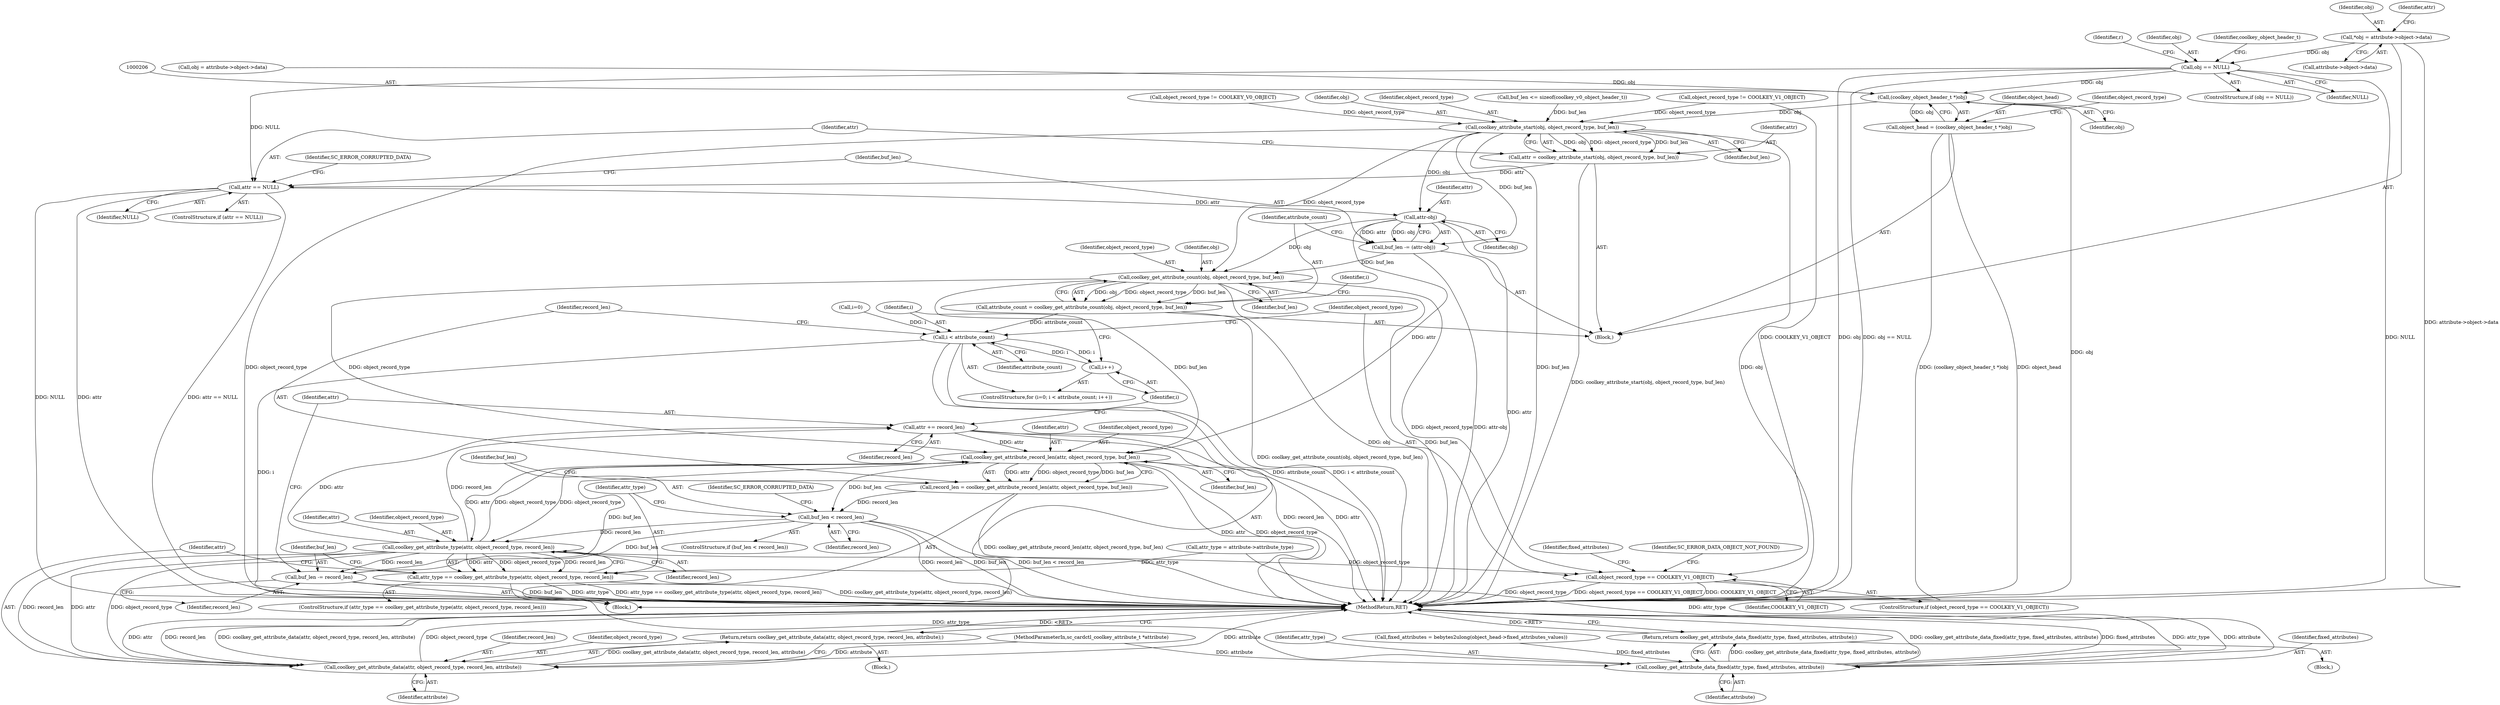 digraph "1_OpenSC_8fe377e93b4b56060e5bbfb6f3142ceaeca744fa_4@pointer" {
"1000123" [label="(Call,*obj = attribute->object->data)"];
"1000161" [label="(Call,obj == NULL)"];
"1000205" [label="(Call,(coolkey_object_header_t *)obj)"];
"1000203" [label="(Call,object_head = (coolkey_object_header_t *)obj)"];
"1000226" [label="(Call,coolkey_attribute_start(obj, object_record_type, buf_len))"];
"1000224" [label="(Call,attr = coolkey_attribute_start(obj, object_record_type, buf_len))"];
"1000231" [label="(Call,attr == NULL)"];
"1000239" [label="(Call,attr-obj)"];
"1000237" [label="(Call,buf_len -= (attr-obj))"];
"1000244" [label="(Call,coolkey_get_attribute_count(obj, object_record_type, buf_len))"];
"1000242" [label="(Call,attribute_count = coolkey_get_attribute_count(obj, object_record_type, buf_len))"];
"1000252" [label="(Call,i < attribute_count)"];
"1000255" [label="(Call,i++)"];
"1000261" [label="(Call,coolkey_get_attribute_record_len(attr, object_record_type, buf_len))"];
"1000259" [label="(Call,record_len = coolkey_get_attribute_record_len(attr, object_record_type, buf_len))"];
"1000266" [label="(Call,buf_len < record_len)"];
"1000275" [label="(Call,coolkey_get_attribute_type(attr, object_record_type, record_len))"];
"1000273" [label="(Call,attr_type == coolkey_get_attribute_type(attr, object_record_type, record_len))"];
"1000305" [label="(Call,coolkey_get_attribute_data_fixed(attr_type, fixed_attributes, attribute))"];
"1000304" [label="(Return,return coolkey_get_attribute_data_fixed(attr_type, fixed_attributes, attribute);)"];
"1000281" [label="(Call,coolkey_get_attribute_data(attr, object_record_type, record_len, attribute))"];
"1000280" [label="(Return,return coolkey_get_attribute_data(attr, object_record_type, record_len, attribute);)"];
"1000286" [label="(Call,buf_len -= record_len)"];
"1000289" [label="(Call,attr += record_len)"];
"1000293" [label="(Call,object_record_type == COOLKEY_V1_OBJECT)"];
"1000205" [label="(Call,(coolkey_object_header_t *)obj)"];
"1000287" [label="(Identifier,buf_len)"];
"1000227" [label="(Identifier,obj)"];
"1000294" [label="(Identifier,object_record_type)"];
"1000293" [label="(Call,object_record_type == COOLKEY_V1_OBJECT)"];
"1000218" [label="(Call,object_record_type != COOLKEY_V0_OBJECT)"];
"1000307" [label="(Identifier,fixed_attributes)"];
"1000259" [label="(Call,record_len = coolkey_get_attribute_record_len(attr, object_record_type, buf_len))"];
"1000284" [label="(Identifier,record_len)"];
"1000240" [label="(Identifier,attr)"];
"1000161" [label="(Call,obj == NULL)"];
"1000276" [label="(Identifier,attr)"];
"1000305" [label="(Call,coolkey_get_attribute_data_fixed(attr_type, fixed_attributes, attribute))"];
"1000281" [label="(Call,coolkey_get_attribute_data(attr, object_record_type, record_len, attribute))"];
"1000204" [label="(Identifier,object_head)"];
"1000272" [label="(ControlStructure,if (attr_type == coolkey_get_attribute_type(attr, object_record_type, record_len)))"];
"1000295" [label="(Identifier,COOLKEY_V1_OBJECT)"];
"1000248" [label="(ControlStructure,for (i=0; i < attribute_count; i++))"];
"1000290" [label="(Identifier,attr)"];
"1000207" [label="(Identifier,obj)"];
"1000291" [label="(Identifier,record_len)"];
"1000114" [label="(Block,)"];
"1000273" [label="(Call,attr_type == coolkey_get_attribute_type(attr, object_record_type, record_len))"];
"1000124" [label="(Identifier,obj)"];
"1000167" [label="(Identifier,r)"];
"1000254" [label="(Identifier,attribute_count)"];
"1000182" [label="(Call,obj = attribute->object->data)"];
"1000203" [label="(Call,object_head = (coolkey_object_header_t *)obj)"];
"1000253" [label="(Identifier,i)"];
"1000236" [label="(Identifier,SC_ERROR_CORRUPTED_DATA)"];
"1000296" [label="(Block,)"];
"1000113" [label="(MethodParameterIn,sc_cardctl_coolkey_attribute_t *attribute)"];
"1000225" [label="(Identifier,attr)"];
"1000162" [label="(Identifier,obj)"];
"1000299" [label="(Identifier,fixed_attributes)"];
"1000267" [label="(Identifier,buf_len)"];
"1000285" [label="(Identifier,attribute)"];
"1000288" [label="(Identifier,record_len)"];
"1000250" [label="(Identifier,i)"];
"1000160" [label="(ControlStructure,if (obj == NULL))"];
"1000232" [label="(Identifier,attr)"];
"1000238" [label="(Identifier,buf_len)"];
"1000255" [label="(Call,i++)"];
"1000268" [label="(Identifier,record_len)"];
"1000306" [label="(Identifier,attr_type)"];
"1000274" [label="(Identifier,attr_type)"];
"1000280" [label="(Return,return coolkey_get_attribute_data(attr, object_record_type, record_len, attribute);)"];
"1000249" [label="(Call,i=0)"];
"1000298" [label="(Call,fixed_attributes = bebytes2ulong(object_head->fixed_attributes_values))"];
"1000226" [label="(Call,coolkey_attribute_start(obj, object_record_type, buf_len))"];
"1000233" [label="(Identifier,NULL)"];
"1000237" [label="(Call,buf_len -= (attr-obj))"];
"1000277" [label="(Identifier,object_record_type)"];
"1000192" [label="(Identifier,coolkey_object_header_t)"];
"1000241" [label="(Identifier,obj)"];
"1000257" [label="(Block,)"];
"1000209" [label="(Identifier,object_record_type)"];
"1000252" [label="(Call,i < attribute_count)"];
"1000265" [label="(ControlStructure,if (buf_len < record_len))"];
"1000262" [label="(Identifier,attr)"];
"1000244" [label="(Call,coolkey_get_attribute_count(obj, object_record_type, buf_len))"];
"1000125" [label="(Call,attribute->object->data)"];
"1000243" [label="(Identifier,attribute_count)"];
"1000215" [label="(Call,object_record_type != COOLKEY_V1_OBJECT)"];
"1000231" [label="(Call,attr == NULL)"];
"1000286" [label="(Call,buf_len -= record_len)"];
"1000230" [label="(ControlStructure,if (attr == NULL))"];
"1000279" [label="(Block,)"];
"1000282" [label="(Identifier,attr)"];
"1000260" [label="(Identifier,record_len)"];
"1000228" [label="(Identifier,object_record_type)"];
"1000246" [label="(Identifier,object_record_type)"];
"1000245" [label="(Identifier,obj)"];
"1000261" [label="(Call,coolkey_get_attribute_record_len(attr, object_record_type, buf_len))"];
"1000275" [label="(Call,coolkey_get_attribute_type(attr, object_record_type, record_len))"];
"1000163" [label="(Identifier,NULL)"];
"1000229" [label="(Identifier,buf_len)"];
"1000256" [label="(Identifier,i)"];
"1000196" [label="(Call,buf_len <= sizeof(coolkey_v0_object_header_t))"];
"1000278" [label="(Identifier,record_len)"];
"1000117" [label="(Call,attr_type = attribute->attribute_type)"];
"1000224" [label="(Call,attr = coolkey_attribute_start(obj, object_record_type, buf_len))"];
"1000271" [label="(Identifier,SC_ERROR_CORRUPTED_DATA)"];
"1000311" [label="(MethodReturn,RET)"];
"1000239" [label="(Call,attr-obj)"];
"1000308" [label="(Identifier,attribute)"];
"1000242" [label="(Call,attribute_count = coolkey_get_attribute_count(obj, object_record_type, buf_len))"];
"1000289" [label="(Call,attr += record_len)"];
"1000264" [label="(Identifier,buf_len)"];
"1000132" [label="(Identifier,attr)"];
"1000292" [label="(ControlStructure,if (object_record_type == COOLKEY_V1_OBJECT))"];
"1000310" [label="(Identifier,SC_ERROR_DATA_OBJECT_NOT_FOUND)"];
"1000304" [label="(Return,return coolkey_get_attribute_data_fixed(attr_type, fixed_attributes, attribute);)"];
"1000247" [label="(Identifier,buf_len)"];
"1000266" [label="(Call,buf_len < record_len)"];
"1000283" [label="(Identifier,object_record_type)"];
"1000123" [label="(Call,*obj = attribute->object->data)"];
"1000263" [label="(Identifier,object_record_type)"];
"1000123" -> "1000114"  [label="AST: "];
"1000123" -> "1000125"  [label="CFG: "];
"1000124" -> "1000123"  [label="AST: "];
"1000125" -> "1000123"  [label="AST: "];
"1000132" -> "1000123"  [label="CFG: "];
"1000123" -> "1000311"  [label="DDG: attribute->object->data"];
"1000123" -> "1000161"  [label="DDG: obj"];
"1000161" -> "1000160"  [label="AST: "];
"1000161" -> "1000163"  [label="CFG: "];
"1000162" -> "1000161"  [label="AST: "];
"1000163" -> "1000161"  [label="AST: "];
"1000167" -> "1000161"  [label="CFG: "];
"1000192" -> "1000161"  [label="CFG: "];
"1000161" -> "1000311"  [label="DDG: NULL"];
"1000161" -> "1000311"  [label="DDG: obj"];
"1000161" -> "1000311"  [label="DDG: obj == NULL"];
"1000161" -> "1000205"  [label="DDG: obj"];
"1000161" -> "1000231"  [label="DDG: NULL"];
"1000205" -> "1000203"  [label="AST: "];
"1000205" -> "1000207"  [label="CFG: "];
"1000206" -> "1000205"  [label="AST: "];
"1000207" -> "1000205"  [label="AST: "];
"1000203" -> "1000205"  [label="CFG: "];
"1000205" -> "1000311"  [label="DDG: obj"];
"1000205" -> "1000203"  [label="DDG: obj"];
"1000182" -> "1000205"  [label="DDG: obj"];
"1000205" -> "1000226"  [label="DDG: obj"];
"1000203" -> "1000114"  [label="AST: "];
"1000204" -> "1000203"  [label="AST: "];
"1000209" -> "1000203"  [label="CFG: "];
"1000203" -> "1000311"  [label="DDG: (coolkey_object_header_t *)obj"];
"1000203" -> "1000311"  [label="DDG: object_head"];
"1000226" -> "1000224"  [label="AST: "];
"1000226" -> "1000229"  [label="CFG: "];
"1000227" -> "1000226"  [label="AST: "];
"1000228" -> "1000226"  [label="AST: "];
"1000229" -> "1000226"  [label="AST: "];
"1000224" -> "1000226"  [label="CFG: "];
"1000226" -> "1000311"  [label="DDG: obj"];
"1000226" -> "1000311"  [label="DDG: object_record_type"];
"1000226" -> "1000311"  [label="DDG: buf_len"];
"1000226" -> "1000224"  [label="DDG: obj"];
"1000226" -> "1000224"  [label="DDG: object_record_type"];
"1000226" -> "1000224"  [label="DDG: buf_len"];
"1000215" -> "1000226"  [label="DDG: object_record_type"];
"1000218" -> "1000226"  [label="DDG: object_record_type"];
"1000196" -> "1000226"  [label="DDG: buf_len"];
"1000226" -> "1000237"  [label="DDG: buf_len"];
"1000226" -> "1000239"  [label="DDG: obj"];
"1000226" -> "1000244"  [label="DDG: object_record_type"];
"1000224" -> "1000114"  [label="AST: "];
"1000225" -> "1000224"  [label="AST: "];
"1000232" -> "1000224"  [label="CFG: "];
"1000224" -> "1000311"  [label="DDG: coolkey_attribute_start(obj, object_record_type, buf_len)"];
"1000224" -> "1000231"  [label="DDG: attr"];
"1000231" -> "1000230"  [label="AST: "];
"1000231" -> "1000233"  [label="CFG: "];
"1000232" -> "1000231"  [label="AST: "];
"1000233" -> "1000231"  [label="AST: "];
"1000236" -> "1000231"  [label="CFG: "];
"1000238" -> "1000231"  [label="CFG: "];
"1000231" -> "1000311"  [label="DDG: NULL"];
"1000231" -> "1000311"  [label="DDG: attr == NULL"];
"1000231" -> "1000311"  [label="DDG: attr"];
"1000231" -> "1000239"  [label="DDG: attr"];
"1000239" -> "1000237"  [label="AST: "];
"1000239" -> "1000241"  [label="CFG: "];
"1000240" -> "1000239"  [label="AST: "];
"1000241" -> "1000239"  [label="AST: "];
"1000237" -> "1000239"  [label="CFG: "];
"1000239" -> "1000311"  [label="DDG: attr"];
"1000239" -> "1000237"  [label="DDG: attr"];
"1000239" -> "1000237"  [label="DDG: obj"];
"1000239" -> "1000244"  [label="DDG: obj"];
"1000239" -> "1000261"  [label="DDG: attr"];
"1000237" -> "1000114"  [label="AST: "];
"1000238" -> "1000237"  [label="AST: "];
"1000243" -> "1000237"  [label="CFG: "];
"1000237" -> "1000311"  [label="DDG: attr-obj"];
"1000237" -> "1000244"  [label="DDG: buf_len"];
"1000244" -> "1000242"  [label="AST: "];
"1000244" -> "1000247"  [label="CFG: "];
"1000245" -> "1000244"  [label="AST: "];
"1000246" -> "1000244"  [label="AST: "];
"1000247" -> "1000244"  [label="AST: "];
"1000242" -> "1000244"  [label="CFG: "];
"1000244" -> "1000311"  [label="DDG: obj"];
"1000244" -> "1000311"  [label="DDG: buf_len"];
"1000244" -> "1000242"  [label="DDG: obj"];
"1000244" -> "1000242"  [label="DDG: object_record_type"];
"1000244" -> "1000242"  [label="DDG: buf_len"];
"1000244" -> "1000261"  [label="DDG: object_record_type"];
"1000244" -> "1000261"  [label="DDG: buf_len"];
"1000244" -> "1000293"  [label="DDG: object_record_type"];
"1000242" -> "1000114"  [label="AST: "];
"1000243" -> "1000242"  [label="AST: "];
"1000250" -> "1000242"  [label="CFG: "];
"1000242" -> "1000311"  [label="DDG: coolkey_get_attribute_count(obj, object_record_type, buf_len)"];
"1000242" -> "1000252"  [label="DDG: attribute_count"];
"1000252" -> "1000248"  [label="AST: "];
"1000252" -> "1000254"  [label="CFG: "];
"1000253" -> "1000252"  [label="AST: "];
"1000254" -> "1000252"  [label="AST: "];
"1000260" -> "1000252"  [label="CFG: "];
"1000294" -> "1000252"  [label="CFG: "];
"1000252" -> "1000311"  [label="DDG: i"];
"1000252" -> "1000311"  [label="DDG: attribute_count"];
"1000252" -> "1000311"  [label="DDG: i < attribute_count"];
"1000249" -> "1000252"  [label="DDG: i"];
"1000255" -> "1000252"  [label="DDG: i"];
"1000252" -> "1000255"  [label="DDG: i"];
"1000255" -> "1000248"  [label="AST: "];
"1000255" -> "1000256"  [label="CFG: "];
"1000256" -> "1000255"  [label="AST: "];
"1000253" -> "1000255"  [label="CFG: "];
"1000261" -> "1000259"  [label="AST: "];
"1000261" -> "1000264"  [label="CFG: "];
"1000262" -> "1000261"  [label="AST: "];
"1000263" -> "1000261"  [label="AST: "];
"1000264" -> "1000261"  [label="AST: "];
"1000259" -> "1000261"  [label="CFG: "];
"1000261" -> "1000311"  [label="DDG: attr"];
"1000261" -> "1000311"  [label="DDG: object_record_type"];
"1000261" -> "1000259"  [label="DDG: attr"];
"1000261" -> "1000259"  [label="DDG: object_record_type"];
"1000261" -> "1000259"  [label="DDG: buf_len"];
"1000289" -> "1000261"  [label="DDG: attr"];
"1000275" -> "1000261"  [label="DDG: object_record_type"];
"1000286" -> "1000261"  [label="DDG: buf_len"];
"1000261" -> "1000266"  [label="DDG: buf_len"];
"1000261" -> "1000275"  [label="DDG: attr"];
"1000261" -> "1000275"  [label="DDG: object_record_type"];
"1000259" -> "1000257"  [label="AST: "];
"1000260" -> "1000259"  [label="AST: "];
"1000267" -> "1000259"  [label="CFG: "];
"1000259" -> "1000311"  [label="DDG: coolkey_get_attribute_record_len(attr, object_record_type, buf_len)"];
"1000259" -> "1000266"  [label="DDG: record_len"];
"1000266" -> "1000265"  [label="AST: "];
"1000266" -> "1000268"  [label="CFG: "];
"1000267" -> "1000266"  [label="AST: "];
"1000268" -> "1000266"  [label="AST: "];
"1000271" -> "1000266"  [label="CFG: "];
"1000274" -> "1000266"  [label="CFG: "];
"1000266" -> "1000311"  [label="DDG: record_len"];
"1000266" -> "1000311"  [label="DDG: buf_len"];
"1000266" -> "1000311"  [label="DDG: buf_len < record_len"];
"1000266" -> "1000275"  [label="DDG: record_len"];
"1000266" -> "1000286"  [label="DDG: buf_len"];
"1000275" -> "1000273"  [label="AST: "];
"1000275" -> "1000278"  [label="CFG: "];
"1000276" -> "1000275"  [label="AST: "];
"1000277" -> "1000275"  [label="AST: "];
"1000278" -> "1000275"  [label="AST: "];
"1000273" -> "1000275"  [label="CFG: "];
"1000275" -> "1000273"  [label="DDG: attr"];
"1000275" -> "1000273"  [label="DDG: object_record_type"];
"1000275" -> "1000273"  [label="DDG: record_len"];
"1000275" -> "1000281"  [label="DDG: attr"];
"1000275" -> "1000281"  [label="DDG: object_record_type"];
"1000275" -> "1000281"  [label="DDG: record_len"];
"1000275" -> "1000286"  [label="DDG: record_len"];
"1000275" -> "1000289"  [label="DDG: record_len"];
"1000275" -> "1000289"  [label="DDG: attr"];
"1000275" -> "1000293"  [label="DDG: object_record_type"];
"1000273" -> "1000272"  [label="AST: "];
"1000274" -> "1000273"  [label="AST: "];
"1000282" -> "1000273"  [label="CFG: "];
"1000287" -> "1000273"  [label="CFG: "];
"1000273" -> "1000311"  [label="DDG: coolkey_get_attribute_type(attr, object_record_type, record_len)"];
"1000273" -> "1000311"  [label="DDG: attr_type"];
"1000273" -> "1000311"  [label="DDG: attr_type == coolkey_get_attribute_type(attr, object_record_type, record_len)"];
"1000117" -> "1000273"  [label="DDG: attr_type"];
"1000273" -> "1000305"  [label="DDG: attr_type"];
"1000305" -> "1000304"  [label="AST: "];
"1000305" -> "1000308"  [label="CFG: "];
"1000306" -> "1000305"  [label="AST: "];
"1000307" -> "1000305"  [label="AST: "];
"1000308" -> "1000305"  [label="AST: "];
"1000304" -> "1000305"  [label="CFG: "];
"1000305" -> "1000311"  [label="DDG: coolkey_get_attribute_data_fixed(attr_type, fixed_attributes, attribute)"];
"1000305" -> "1000311"  [label="DDG: fixed_attributes"];
"1000305" -> "1000311"  [label="DDG: attr_type"];
"1000305" -> "1000311"  [label="DDG: attribute"];
"1000305" -> "1000304"  [label="DDG: coolkey_get_attribute_data_fixed(attr_type, fixed_attributes, attribute)"];
"1000117" -> "1000305"  [label="DDG: attr_type"];
"1000298" -> "1000305"  [label="DDG: fixed_attributes"];
"1000113" -> "1000305"  [label="DDG: attribute"];
"1000304" -> "1000296"  [label="AST: "];
"1000311" -> "1000304"  [label="CFG: "];
"1000304" -> "1000311"  [label="DDG: <RET>"];
"1000281" -> "1000280"  [label="AST: "];
"1000281" -> "1000285"  [label="CFG: "];
"1000282" -> "1000281"  [label="AST: "];
"1000283" -> "1000281"  [label="AST: "];
"1000284" -> "1000281"  [label="AST: "];
"1000285" -> "1000281"  [label="AST: "];
"1000280" -> "1000281"  [label="CFG: "];
"1000281" -> "1000311"  [label="DDG: attribute"];
"1000281" -> "1000311"  [label="DDG: attr"];
"1000281" -> "1000311"  [label="DDG: record_len"];
"1000281" -> "1000311"  [label="DDG: coolkey_get_attribute_data(attr, object_record_type, record_len, attribute)"];
"1000281" -> "1000311"  [label="DDG: object_record_type"];
"1000281" -> "1000280"  [label="DDG: coolkey_get_attribute_data(attr, object_record_type, record_len, attribute)"];
"1000113" -> "1000281"  [label="DDG: attribute"];
"1000280" -> "1000279"  [label="AST: "];
"1000311" -> "1000280"  [label="CFG: "];
"1000280" -> "1000311"  [label="DDG: <RET>"];
"1000286" -> "1000257"  [label="AST: "];
"1000286" -> "1000288"  [label="CFG: "];
"1000287" -> "1000286"  [label="AST: "];
"1000288" -> "1000286"  [label="AST: "];
"1000290" -> "1000286"  [label="CFG: "];
"1000286" -> "1000311"  [label="DDG: buf_len"];
"1000289" -> "1000257"  [label="AST: "];
"1000289" -> "1000291"  [label="CFG: "];
"1000290" -> "1000289"  [label="AST: "];
"1000291" -> "1000289"  [label="AST: "];
"1000256" -> "1000289"  [label="CFG: "];
"1000289" -> "1000311"  [label="DDG: record_len"];
"1000289" -> "1000311"  [label="DDG: attr"];
"1000293" -> "1000292"  [label="AST: "];
"1000293" -> "1000295"  [label="CFG: "];
"1000294" -> "1000293"  [label="AST: "];
"1000295" -> "1000293"  [label="AST: "];
"1000299" -> "1000293"  [label="CFG: "];
"1000310" -> "1000293"  [label="CFG: "];
"1000293" -> "1000311"  [label="DDG: object_record_type"];
"1000293" -> "1000311"  [label="DDG: object_record_type == COOLKEY_V1_OBJECT"];
"1000293" -> "1000311"  [label="DDG: COOLKEY_V1_OBJECT"];
"1000215" -> "1000293"  [label="DDG: COOLKEY_V1_OBJECT"];
}
